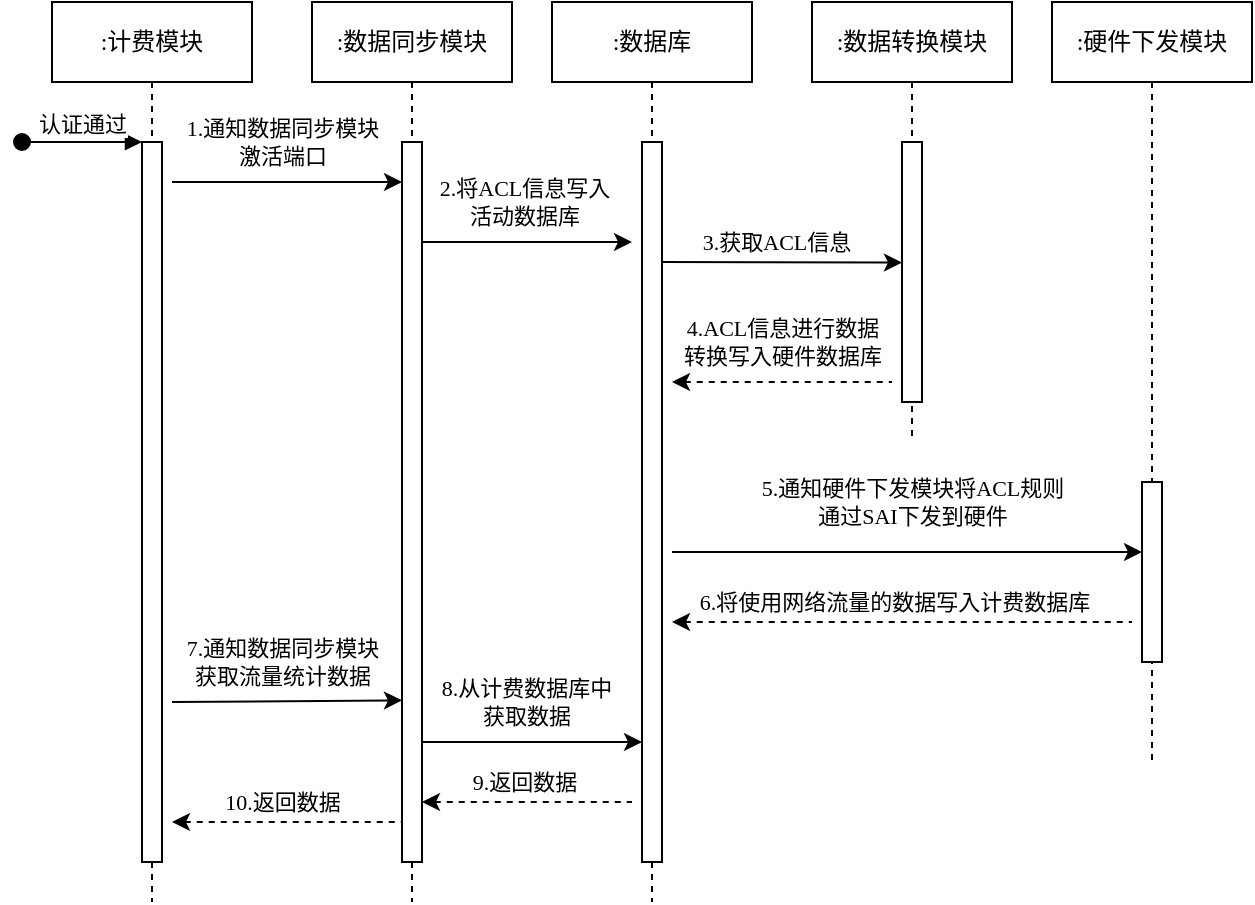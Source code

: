 <mxfile version="22.0.4" type="github">
  <diagram name="Page-1" id="2YBvvXClWsGukQMizWep">
    <mxGraphModel dx="1202" dy="807" grid="1" gridSize="10" guides="1" tooltips="1" connect="1" arrows="1" fold="1" page="1" pageScale="1" pageWidth="850" pageHeight="1100" math="0" shadow="0">
      <root>
        <mxCell id="0" />
        <mxCell id="1" parent="0" />
        <mxCell id="aM9ryv3xv72pqoxQDRHE-1" value=":计费模块" style="shape=umlLifeline;perimeter=lifelinePerimeter;whiteSpace=wrap;html=1;container=0;dropTarget=0;collapsible=0;recursiveResize=0;outlineConnect=0;portConstraint=eastwest;newEdgeStyle={&quot;edgeStyle&quot;:&quot;elbowEdgeStyle&quot;,&quot;elbow&quot;:&quot;vertical&quot;,&quot;curved&quot;:0,&quot;rounded&quot;:0};fontFamily=宋体;" parent="1" vertex="1">
          <mxGeometry x="60" y="40" width="100" height="450" as="geometry" />
        </mxCell>
        <mxCell id="aM9ryv3xv72pqoxQDRHE-2" value="" style="html=1;points=[];perimeter=orthogonalPerimeter;outlineConnect=0;targetShapes=umlLifeline;portConstraint=eastwest;newEdgeStyle={&quot;edgeStyle&quot;:&quot;elbowEdgeStyle&quot;,&quot;elbow&quot;:&quot;vertical&quot;,&quot;curved&quot;:0,&quot;rounded&quot;:0};fontFamily=宋体;" parent="aM9ryv3xv72pqoxQDRHE-1" vertex="1">
          <mxGeometry x="45" y="70" width="10" height="360" as="geometry" />
        </mxCell>
        <mxCell id="aM9ryv3xv72pqoxQDRHE-3" value="认证通过" style="html=1;verticalAlign=bottom;startArrow=oval;endArrow=block;startSize=8;edgeStyle=elbowEdgeStyle;elbow=vertical;curved=0;rounded=0;fontFamily=宋体;" parent="aM9ryv3xv72pqoxQDRHE-1" target="aM9ryv3xv72pqoxQDRHE-2" edge="1">
          <mxGeometry relative="1" as="geometry">
            <mxPoint x="-15" y="70" as="sourcePoint" />
          </mxGeometry>
        </mxCell>
        <mxCell id="aM9ryv3xv72pqoxQDRHE-5" value=":数据同步模块" style="shape=umlLifeline;perimeter=lifelinePerimeter;whiteSpace=wrap;html=1;container=0;dropTarget=0;collapsible=0;recursiveResize=0;outlineConnect=0;portConstraint=eastwest;newEdgeStyle={&quot;edgeStyle&quot;:&quot;elbowEdgeStyle&quot;,&quot;elbow&quot;:&quot;vertical&quot;,&quot;curved&quot;:0,&quot;rounded&quot;:0};fontFamily=宋体;" parent="1" vertex="1">
          <mxGeometry x="190" y="40" width="100" height="450" as="geometry" />
        </mxCell>
        <mxCell id="aM9ryv3xv72pqoxQDRHE-6" value="" style="html=1;points=[];perimeter=orthogonalPerimeter;outlineConnect=0;targetShapes=umlLifeline;portConstraint=eastwest;newEdgeStyle={&quot;edgeStyle&quot;:&quot;elbowEdgeStyle&quot;,&quot;elbow&quot;:&quot;vertical&quot;,&quot;curved&quot;:0,&quot;rounded&quot;:0};fontFamily=宋体;" parent="aM9ryv3xv72pqoxQDRHE-5" vertex="1">
          <mxGeometry x="45" y="70" width="10" height="360" as="geometry" />
        </mxCell>
        <mxCell id="dqNDvjQkV08bnkPfbxY3-1" value=":数据库" style="shape=umlLifeline;perimeter=lifelinePerimeter;whiteSpace=wrap;html=1;container=0;dropTarget=0;collapsible=0;recursiveResize=0;outlineConnect=0;portConstraint=eastwest;newEdgeStyle={&quot;edgeStyle&quot;:&quot;elbowEdgeStyle&quot;,&quot;elbow&quot;:&quot;vertical&quot;,&quot;curved&quot;:0,&quot;rounded&quot;:0};fontFamily=宋体;" parent="1" vertex="1">
          <mxGeometry x="310" y="40" width="100" height="450" as="geometry" />
        </mxCell>
        <mxCell id="dqNDvjQkV08bnkPfbxY3-2" value="" style="html=1;points=[];perimeter=orthogonalPerimeter;outlineConnect=0;targetShapes=umlLifeline;portConstraint=eastwest;newEdgeStyle={&quot;edgeStyle&quot;:&quot;elbowEdgeStyle&quot;,&quot;elbow&quot;:&quot;vertical&quot;,&quot;curved&quot;:0,&quot;rounded&quot;:0};fontFamily=宋体;" parent="dqNDvjQkV08bnkPfbxY3-1" vertex="1">
          <mxGeometry x="45" y="70" width="10" height="360" as="geometry" />
        </mxCell>
        <mxCell id="dqNDvjQkV08bnkPfbxY3-3" value=":数据转换模块" style="shape=umlLifeline;perimeter=lifelinePerimeter;whiteSpace=wrap;html=1;container=0;dropTarget=0;collapsible=0;recursiveResize=0;outlineConnect=0;portConstraint=eastwest;newEdgeStyle={&quot;edgeStyle&quot;:&quot;elbowEdgeStyle&quot;,&quot;elbow&quot;:&quot;vertical&quot;,&quot;curved&quot;:0,&quot;rounded&quot;:0};fontFamily=宋体;" parent="1" vertex="1">
          <mxGeometry x="440" y="40" width="100" height="220" as="geometry" />
        </mxCell>
        <mxCell id="dqNDvjQkV08bnkPfbxY3-4" value="" style="html=1;points=[];perimeter=orthogonalPerimeter;outlineConnect=0;targetShapes=umlLifeline;portConstraint=eastwest;newEdgeStyle={&quot;edgeStyle&quot;:&quot;elbowEdgeStyle&quot;,&quot;elbow&quot;:&quot;vertical&quot;,&quot;curved&quot;:0,&quot;rounded&quot;:0};fontFamily=宋体;" parent="dqNDvjQkV08bnkPfbxY3-3" vertex="1">
          <mxGeometry x="45" y="70" width="10" height="130" as="geometry" />
        </mxCell>
        <mxCell id="dqNDvjQkV08bnkPfbxY3-5" value=":硬件下发模块" style="shape=umlLifeline;perimeter=lifelinePerimeter;whiteSpace=wrap;html=1;container=0;dropTarget=0;collapsible=0;recursiveResize=0;outlineConnect=0;portConstraint=eastwest;newEdgeStyle={&quot;edgeStyle&quot;:&quot;elbowEdgeStyle&quot;,&quot;elbow&quot;:&quot;vertical&quot;,&quot;curved&quot;:0,&quot;rounded&quot;:0};fontFamily=宋体;" parent="1" vertex="1">
          <mxGeometry x="560" y="40" width="100" height="380" as="geometry" />
        </mxCell>
        <mxCell id="dqNDvjQkV08bnkPfbxY3-6" value="" style="html=1;points=[];perimeter=orthogonalPerimeter;outlineConnect=0;targetShapes=umlLifeline;portConstraint=eastwest;newEdgeStyle={&quot;edgeStyle&quot;:&quot;elbowEdgeStyle&quot;,&quot;elbow&quot;:&quot;vertical&quot;,&quot;curved&quot;:0,&quot;rounded&quot;:0};fontFamily=宋体;" parent="dqNDvjQkV08bnkPfbxY3-5" vertex="1">
          <mxGeometry x="45" y="240" width="10" height="90" as="geometry" />
        </mxCell>
        <mxCell id="dqNDvjQkV08bnkPfbxY3-8" value="" style="endArrow=classic;html=1;rounded=0;fontFamily=宋体;" parent="1" edge="1">
          <mxGeometry width="50" height="50" relative="1" as="geometry">
            <mxPoint x="120" y="130" as="sourcePoint" />
            <mxPoint x="235" y="130" as="targetPoint" />
          </mxGeometry>
        </mxCell>
        <mxCell id="dqNDvjQkV08bnkPfbxY3-11" value="1.通知数据同步模块&lt;br&gt;激活端口" style="edgeLabel;html=1;align=center;verticalAlign=middle;resizable=0;points=[];fontFamily=宋体;" parent="dqNDvjQkV08bnkPfbxY3-8" vertex="1" connectable="0">
          <mxGeometry x="-0.148" relative="1" as="geometry">
            <mxPoint x="6" y="-20" as="offset" />
          </mxGeometry>
        </mxCell>
        <mxCell id="dqNDvjQkV08bnkPfbxY3-12" value="" style="endArrow=classic;html=1;rounded=0;fontFamily=宋体;" parent="1" edge="1">
          <mxGeometry width="50" height="50" relative="1" as="geometry">
            <mxPoint x="245" y="160" as="sourcePoint" />
            <mxPoint x="350" y="160" as="targetPoint" />
          </mxGeometry>
        </mxCell>
        <mxCell id="dqNDvjQkV08bnkPfbxY3-13" value="2.将ACL信息写入&lt;br&gt;活动数据库" style="edgeLabel;html=1;align=center;verticalAlign=middle;resizable=0;points=[];fontFamily=宋体;" parent="dqNDvjQkV08bnkPfbxY3-12" vertex="1" connectable="0">
          <mxGeometry x="-0.148" relative="1" as="geometry">
            <mxPoint x="6" y="-20" as="offset" />
          </mxGeometry>
        </mxCell>
        <mxCell id="dqNDvjQkV08bnkPfbxY3-14" value="" style="endArrow=none;html=1;rounded=0;endFill=0;startArrow=classic;startFill=1;dashed=1;fontFamily=宋体;" parent="1" edge="1">
          <mxGeometry width="50" height="50" relative="1" as="geometry">
            <mxPoint x="370" y="230" as="sourcePoint" />
            <mxPoint x="480" y="230" as="targetPoint" />
          </mxGeometry>
        </mxCell>
        <mxCell id="dqNDvjQkV08bnkPfbxY3-15" value="4.ACL信息进行数据&lt;br&gt;转换写入硬件数据库" style="edgeLabel;html=1;align=center;verticalAlign=middle;resizable=0;points=[];fontFamily=宋体;" parent="dqNDvjQkV08bnkPfbxY3-14" vertex="1" connectable="0">
          <mxGeometry x="-0.148" relative="1" as="geometry">
            <mxPoint x="8" y="-20" as="offset" />
          </mxGeometry>
        </mxCell>
        <mxCell id="dqNDvjQkV08bnkPfbxY3-16" value="" style="endArrow=classic;html=1;rounded=0;fontFamily=宋体;" parent="1" edge="1">
          <mxGeometry width="50" height="50" relative="1" as="geometry">
            <mxPoint x="365" y="170" as="sourcePoint" />
            <mxPoint x="485" y="170.29" as="targetPoint" />
          </mxGeometry>
        </mxCell>
        <mxCell id="dqNDvjQkV08bnkPfbxY3-17" value="3.获取ACL信息" style="edgeLabel;html=1;align=center;verticalAlign=middle;resizable=0;points=[];fontFamily=宋体;" parent="dqNDvjQkV08bnkPfbxY3-16" vertex="1" connectable="0">
          <mxGeometry x="-0.148" relative="1" as="geometry">
            <mxPoint x="6" y="-10" as="offset" />
          </mxGeometry>
        </mxCell>
        <mxCell id="dqNDvjQkV08bnkPfbxY3-18" value="" style="endArrow=classic;html=1;rounded=0;fontFamily=宋体;" parent="1" target="dqNDvjQkV08bnkPfbxY3-6" edge="1">
          <mxGeometry width="50" height="50" relative="1" as="geometry">
            <mxPoint x="370" y="315" as="sourcePoint" />
            <mxPoint x="720" y="315" as="targetPoint" />
            <Array as="points">
              <mxPoint x="490" y="315" />
            </Array>
          </mxGeometry>
        </mxCell>
        <mxCell id="dqNDvjQkV08bnkPfbxY3-19" value="5.通知硬件下发模块将ACL规则&lt;br&gt;通过SAI下发到硬件" style="edgeLabel;html=1;align=center;verticalAlign=middle;resizable=0;points=[];fontFamily=宋体;" parent="dqNDvjQkV08bnkPfbxY3-18" vertex="1" connectable="0">
          <mxGeometry x="-0.148" relative="1" as="geometry">
            <mxPoint x="20" y="-25" as="offset" />
          </mxGeometry>
        </mxCell>
        <mxCell id="dqNDvjQkV08bnkPfbxY3-20" value="" style="endArrow=none;html=1;rounded=0;endFill=0;startArrow=classic;startFill=1;dashed=1;fontFamily=宋体;" parent="1" edge="1">
          <mxGeometry width="50" height="50" relative="1" as="geometry">
            <mxPoint x="370" y="350" as="sourcePoint" />
            <mxPoint x="600" y="350" as="targetPoint" />
          </mxGeometry>
        </mxCell>
        <mxCell id="dqNDvjQkV08bnkPfbxY3-21" value="6.将使用网络流量的数据写入计费数据库" style="edgeLabel;html=1;align=center;verticalAlign=middle;resizable=0;points=[];fontFamily=宋体;" parent="dqNDvjQkV08bnkPfbxY3-20" vertex="1" connectable="0">
          <mxGeometry x="-0.148" relative="1" as="geometry">
            <mxPoint x="13" y="-10" as="offset" />
          </mxGeometry>
        </mxCell>
        <mxCell id="dqNDvjQkV08bnkPfbxY3-24" value="" style="endArrow=classic;html=1;rounded=0;fontFamily=宋体;" parent="1" edge="1">
          <mxGeometry width="50" height="50" relative="1" as="geometry">
            <mxPoint x="120" y="390" as="sourcePoint" />
            <mxPoint x="235" y="389.17" as="targetPoint" />
          </mxGeometry>
        </mxCell>
        <mxCell id="dqNDvjQkV08bnkPfbxY3-25" value="7.通知数据同步模块&lt;br&gt;获取流量统计数据" style="edgeLabel;html=1;align=center;verticalAlign=middle;resizable=0;points=[];fontFamily=宋体;" parent="dqNDvjQkV08bnkPfbxY3-24" vertex="1" connectable="0">
          <mxGeometry x="-0.148" relative="1" as="geometry">
            <mxPoint x="6" y="-20" as="offset" />
          </mxGeometry>
        </mxCell>
        <mxCell id="dqNDvjQkV08bnkPfbxY3-26" value="" style="endArrow=classic;html=1;rounded=0;fontFamily=宋体;" parent="1" edge="1" target="dqNDvjQkV08bnkPfbxY3-2">
          <mxGeometry width="50" height="50" relative="1" as="geometry">
            <mxPoint x="245" y="410" as="sourcePoint" />
            <mxPoint x="350" y="410" as="targetPoint" />
          </mxGeometry>
        </mxCell>
        <mxCell id="dqNDvjQkV08bnkPfbxY3-27" value="8.从计费数据库中&lt;br&gt;获取数据" style="edgeLabel;html=1;align=center;verticalAlign=middle;resizable=0;points=[];fontFamily=宋体;" parent="dqNDvjQkV08bnkPfbxY3-26" vertex="1" connectable="0">
          <mxGeometry x="-0.148" relative="1" as="geometry">
            <mxPoint x="5" y="-20" as="offset" />
          </mxGeometry>
        </mxCell>
        <mxCell id="dqNDvjQkV08bnkPfbxY3-31" value="" style="endArrow=none;html=1;rounded=0;endFill=0;startArrow=classic;startFill=1;dashed=1;fontFamily=宋体;" parent="1" edge="1">
          <mxGeometry width="50" height="50" relative="1" as="geometry">
            <mxPoint x="245" y="440" as="sourcePoint" />
            <mxPoint x="350" y="440" as="targetPoint" />
          </mxGeometry>
        </mxCell>
        <mxCell id="dqNDvjQkV08bnkPfbxY3-32" value="9.返回数据" style="edgeLabel;html=1;align=center;verticalAlign=middle;resizable=0;points=[];fontFamily=宋体;" parent="dqNDvjQkV08bnkPfbxY3-31" vertex="1" connectable="0">
          <mxGeometry x="-0.148" relative="1" as="geometry">
            <mxPoint x="6" y="-10" as="offset" />
          </mxGeometry>
        </mxCell>
        <mxCell id="dqNDvjQkV08bnkPfbxY3-33" value="" style="endArrow=none;html=1;rounded=0;endFill=0;startArrow=classic;startFill=1;dashed=1;fontFamily=宋体;" parent="1" edge="1">
          <mxGeometry width="50" height="50" relative="1" as="geometry">
            <mxPoint x="120" y="450" as="sourcePoint" />
            <mxPoint x="235" y="450" as="targetPoint" />
          </mxGeometry>
        </mxCell>
        <mxCell id="dqNDvjQkV08bnkPfbxY3-34" value="10.返回数据" style="edgeLabel;html=1;align=center;verticalAlign=middle;resizable=0;points=[];fontFamily=宋体;" parent="dqNDvjQkV08bnkPfbxY3-33" vertex="1" connectable="0">
          <mxGeometry x="-0.148" relative="1" as="geometry">
            <mxPoint x="6" y="-10" as="offset" />
          </mxGeometry>
        </mxCell>
      </root>
    </mxGraphModel>
  </diagram>
</mxfile>
